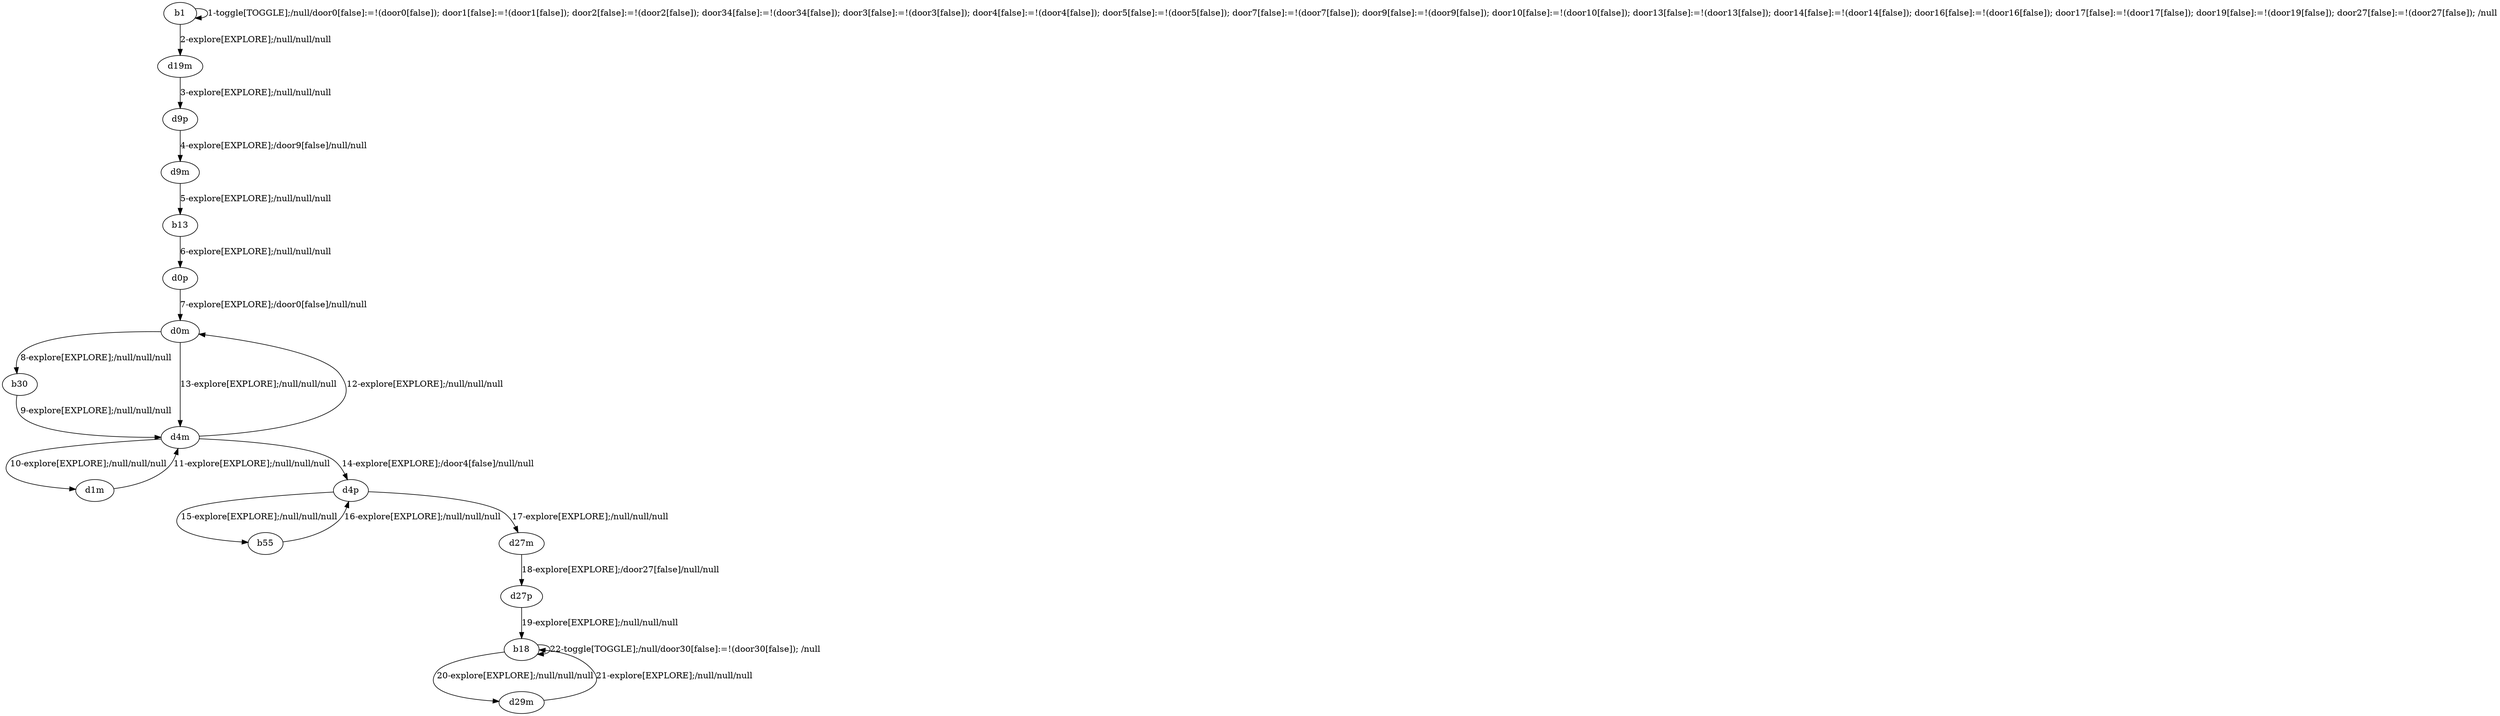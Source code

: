 # Total number of goals covered by this test: 1
# b18 --> b18

digraph g {
"b1" -> "b1" [label = "1-toggle[TOGGLE];/null/door0[false]:=!(door0[false]); door1[false]:=!(door1[false]); door2[false]:=!(door2[false]); door34[false]:=!(door34[false]); door3[false]:=!(door3[false]); door4[false]:=!(door4[false]); door5[false]:=!(door5[false]); door7[false]:=!(door7[false]); door9[false]:=!(door9[false]); door10[false]:=!(door10[false]); door13[false]:=!(door13[false]); door14[false]:=!(door14[false]); door16[false]:=!(door16[false]); door17[false]:=!(door17[false]); door19[false]:=!(door19[false]); door27[false]:=!(door27[false]); /null"];
"b1" -> "d19m" [label = "2-explore[EXPLORE];/null/null/null"];
"d19m" -> "d9p" [label = "3-explore[EXPLORE];/null/null/null"];
"d9p" -> "d9m" [label = "4-explore[EXPLORE];/door9[false]/null/null"];
"d9m" -> "b13" [label = "5-explore[EXPLORE];/null/null/null"];
"b13" -> "d0p" [label = "6-explore[EXPLORE];/null/null/null"];
"d0p" -> "d0m" [label = "7-explore[EXPLORE];/door0[false]/null/null"];
"d0m" -> "b30" [label = "8-explore[EXPLORE];/null/null/null"];
"b30" -> "d4m" [label = "9-explore[EXPLORE];/null/null/null"];
"d4m" -> "d1m" [label = "10-explore[EXPLORE];/null/null/null"];
"d1m" -> "d4m" [label = "11-explore[EXPLORE];/null/null/null"];
"d4m" -> "d0m" [label = "12-explore[EXPLORE];/null/null/null"];
"d0m" -> "d4m" [label = "13-explore[EXPLORE];/null/null/null"];
"d4m" -> "d4p" [label = "14-explore[EXPLORE];/door4[false]/null/null"];
"d4p" -> "b55" [label = "15-explore[EXPLORE];/null/null/null"];
"b55" -> "d4p" [label = "16-explore[EXPLORE];/null/null/null"];
"d4p" -> "d27m" [label = "17-explore[EXPLORE];/null/null/null"];
"d27m" -> "d27p" [label = "18-explore[EXPLORE];/door27[false]/null/null"];
"d27p" -> "b18" [label = "19-explore[EXPLORE];/null/null/null"];
"b18" -> "d29m" [label = "20-explore[EXPLORE];/null/null/null"];
"d29m" -> "b18" [label = "21-explore[EXPLORE];/null/null/null"];
"b18" -> "b18" [label = "22-toggle[TOGGLE];/null/door30[false]:=!(door30[false]); /null"];
}